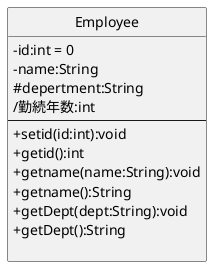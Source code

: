@startuml ユースケース図
skinparam classAttributeIconSize 0
' class A<<ステレオタイプ>>{}
' class B{
'     - 属性1:int
'     - 属性2:string
' }
' class C{
'     ---
'     + 操作１():void
'     + 操作２():String
' }
' class D{
'     - 属性1:int
'     - 属性2:string
'     ---
'     + 操作１():void
'     + 操作２():String
' }

class Employee {
    -id:int = 0
    -name:String
    #depertment:String
    /勤続年数:int
    ---
    +setid(id:int):void
    +getid():int
    +getname(name:String):void
    +getname():String
    +getDept(dept:String):void
    +getDept():String

}
hide Employee circle
@enduml
